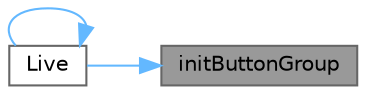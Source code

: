 digraph "initButtonGroup"
{
 // LATEX_PDF_SIZE
  bgcolor="transparent";
  edge [fontname=Helvetica,fontsize=10,labelfontname=Helvetica,labelfontsize=10];
  node [fontname=Helvetica,fontsize=10,shape=box,height=0.2,width=0.4];
  rankdir="RL";
  Node1 [id="Node000001",label="initButtonGroup",height=0.2,width=0.4,color="gray40", fillcolor="grey60", style="filled", fontcolor="black",tooltip="初始化按钮组"];
  Node1 -> Node2 [id="edge1_Node000001_Node000002",dir="back",color="steelblue1",style="solid",tooltip=" "];
  Node2 [id="Node000002",label="Live",height=0.2,width=0.4,color="grey40", fillcolor="white", style="filled",URL="$class_live.html#a7a85b4c036d306838552743d84666d47",tooltip="构造函数，初始化直播主界面"];
  Node2 -> Node2 [id="edge2_Node000002_Node000002",dir="back",color="steelblue1",style="solid",tooltip=" "];
}
